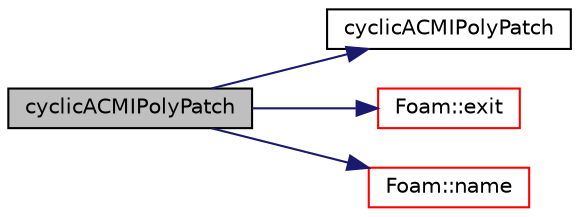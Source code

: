 digraph "cyclicACMIPolyPatch"
{
  bgcolor="transparent";
  edge [fontname="Helvetica",fontsize="10",labelfontname="Helvetica",labelfontsize="10"];
  node [fontname="Helvetica",fontsize="10",shape=record];
  rankdir="LR";
  Node64 [label="cyclicACMIPolyPatch",height=0.2,width=0.4,color="black", fillcolor="grey75", style="filled", fontcolor="black"];
  Node64 -> Node65 [color="midnightblue",fontsize="10",style="solid",fontname="Helvetica"];
  Node65 [label="cyclicACMIPolyPatch",height=0.2,width=0.4,color="black",URL="$a26057.html#afcaa6600f91c8c879c9153c696292c2a",tooltip="Construct from (base couped patch) components. "];
  Node64 -> Node66 [color="midnightblue",fontsize="10",style="solid",fontname="Helvetica"];
  Node66 [label="Foam::exit",height=0.2,width=0.4,color="red",URL="$a21851.html#a06ca7250d8e89caf05243ec094843642"];
  Node64 -> Node115 [color="midnightblue",fontsize="10",style="solid",fontname="Helvetica"];
  Node115 [label="Foam::name",height=0.2,width=0.4,color="red",URL="$a21851.html#adcb0df2bd4953cb6bb390272d8263c3a",tooltip="Return a string representation of a complex. "];
}
